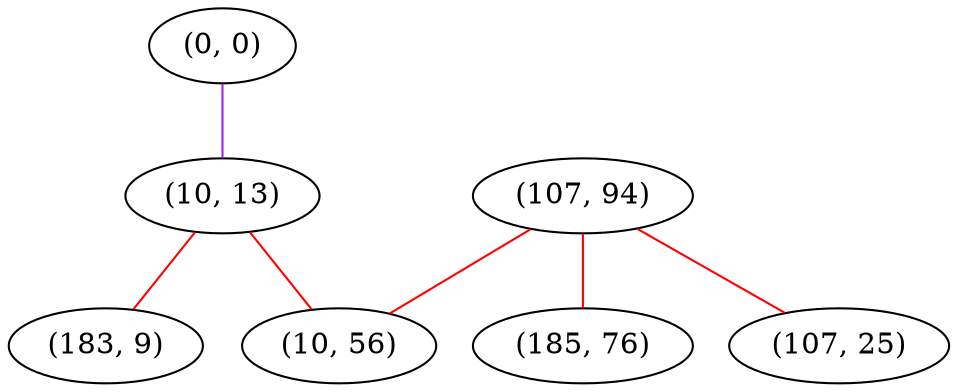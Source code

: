 graph "" {
"(0, 0)";
"(107, 94)";
"(10, 13)";
"(185, 76)";
"(183, 9)";
"(10, 56)";
"(107, 25)";
"(0, 0)" -- "(10, 13)"  [color=purple, key=0, weight=4];
"(107, 94)" -- "(10, 56)"  [color=red, key=0, weight=1];
"(107, 94)" -- "(107, 25)"  [color=red, key=0, weight=1];
"(107, 94)" -- "(185, 76)"  [color=red, key=0, weight=1];
"(10, 13)" -- "(10, 56)"  [color=red, key=0, weight=1];
"(10, 13)" -- "(183, 9)"  [color=red, key=0, weight=1];
}
